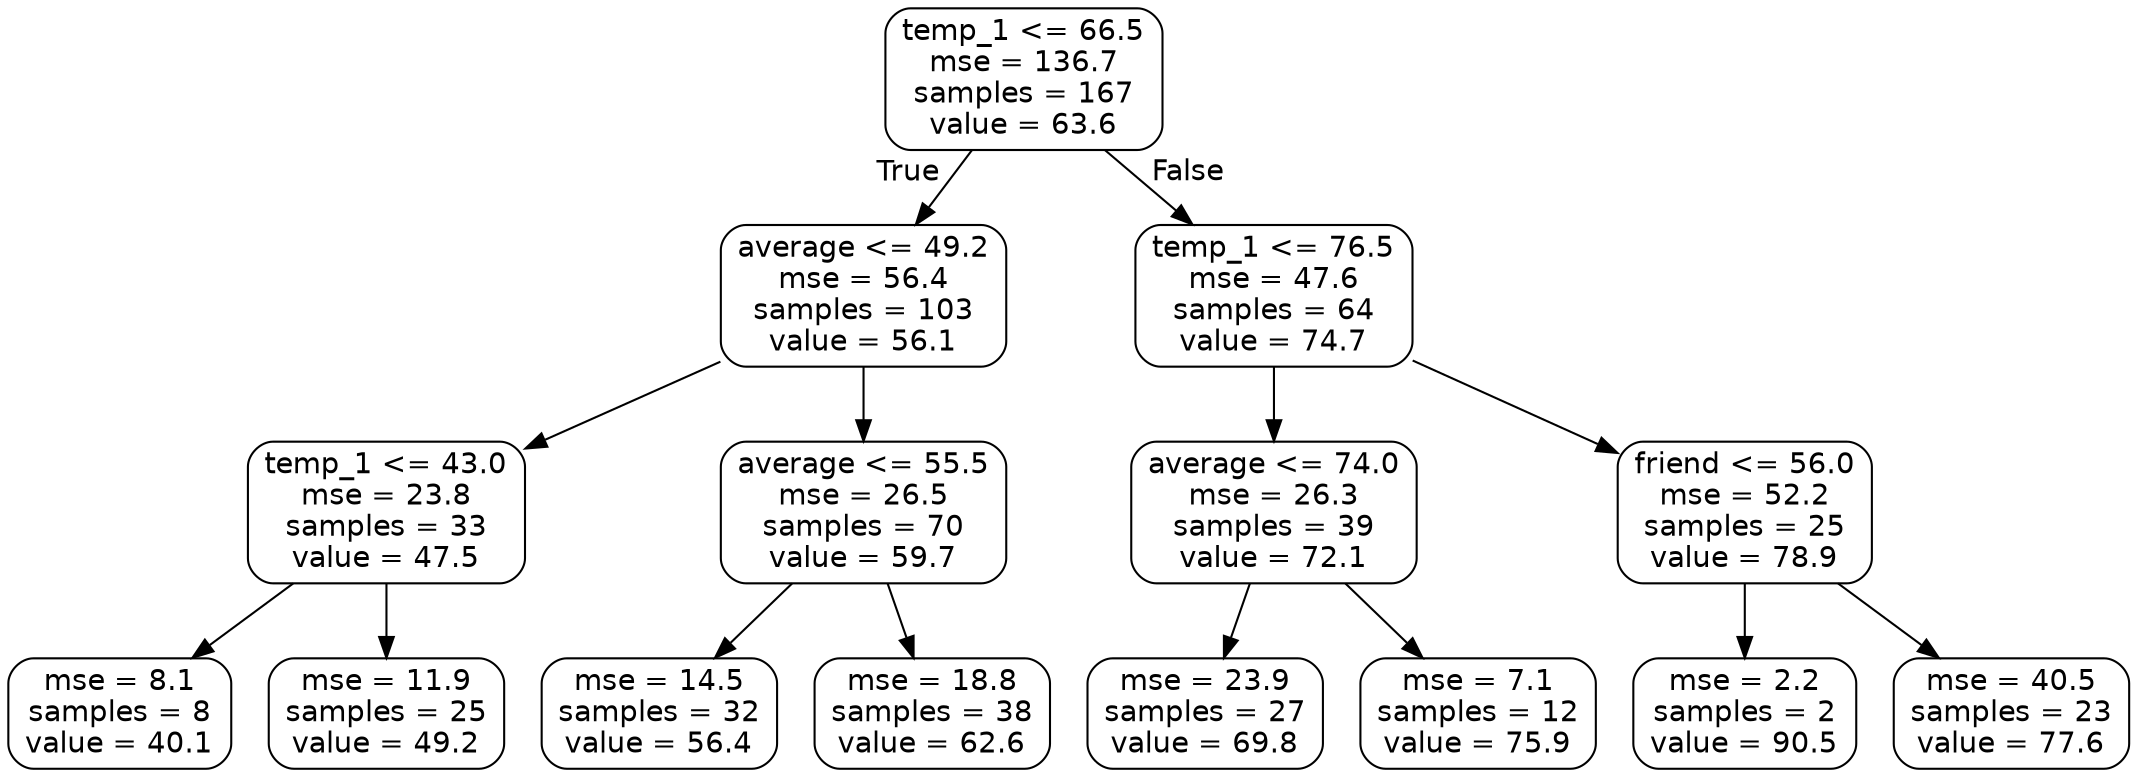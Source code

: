 digraph Tree {
node [shape=box, style="rounded", color="black", fontname=helvetica] ;
edge [fontname=helvetica] ;
0 [label="temp_1 <= 66.5\nmse = 136.7\nsamples = 167\nvalue = 63.6"] ;
1 [label="average <= 49.2\nmse = 56.4\nsamples = 103\nvalue = 56.1"] ;
0 -> 1 [labeldistance=2.5, labelangle=45, headlabel="True"] ;
2 [label="temp_1 <= 43.0\nmse = 23.8\nsamples = 33\nvalue = 47.5"] ;
1 -> 2 ;
3 [label="mse = 8.1\nsamples = 8\nvalue = 40.1"] ;
2 -> 3 ;
4 [label="mse = 11.9\nsamples = 25\nvalue = 49.2"] ;
2 -> 4 ;
5 [label="average <= 55.5\nmse = 26.5\nsamples = 70\nvalue = 59.7"] ;
1 -> 5 ;
6 [label="mse = 14.5\nsamples = 32\nvalue = 56.4"] ;
5 -> 6 ;
7 [label="mse = 18.8\nsamples = 38\nvalue = 62.6"] ;
5 -> 7 ;
8 [label="temp_1 <= 76.5\nmse = 47.6\nsamples = 64\nvalue = 74.7"] ;
0 -> 8 [labeldistance=2.5, labelangle=-45, headlabel="False"] ;
9 [label="average <= 74.0\nmse = 26.3\nsamples = 39\nvalue = 72.1"] ;
8 -> 9 ;
10 [label="mse = 23.9\nsamples = 27\nvalue = 69.8"] ;
9 -> 10 ;
11 [label="mse = 7.1\nsamples = 12\nvalue = 75.9"] ;
9 -> 11 ;
12 [label="friend <= 56.0\nmse = 52.2\nsamples = 25\nvalue = 78.9"] ;
8 -> 12 ;
13 [label="mse = 2.2\nsamples = 2\nvalue = 90.5"] ;
12 -> 13 ;
14 [label="mse = 40.5\nsamples = 23\nvalue = 77.6"] ;
12 -> 14 ;
}